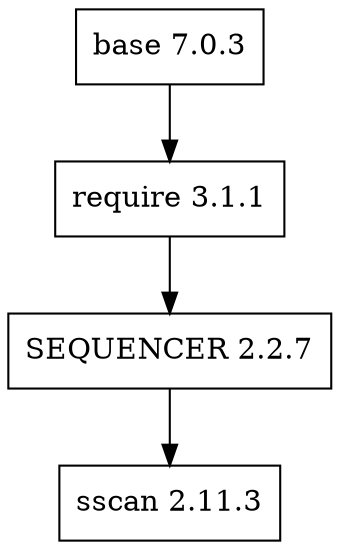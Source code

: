 digraph sscan {
node [shape=record];
base [label="base 7.0.3"]
require [label="require 3.1.1"]
SEQUENCER [label="SEQUENCER 2.2.7"]
sscan [label="sscan 2.11.3"]
base -> require -> { SEQUENCER } ->  {  sscan  } 
} 

